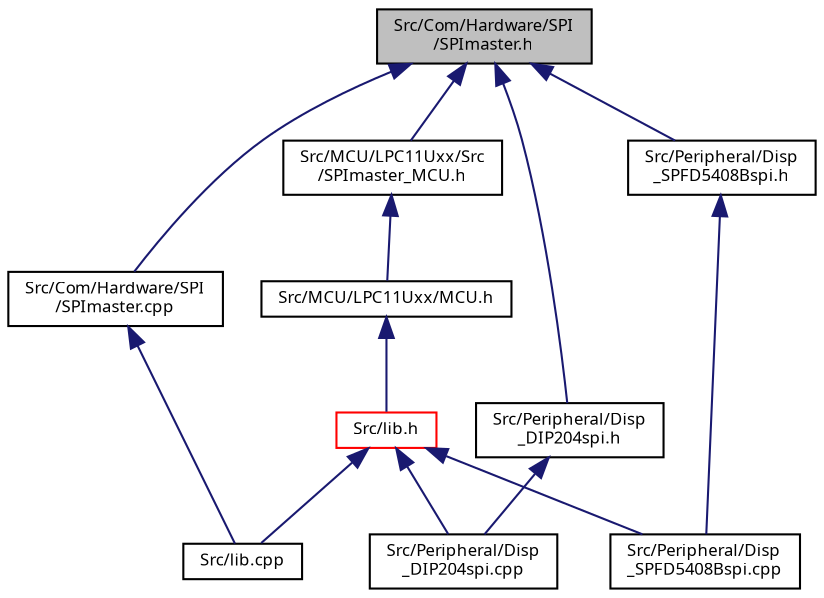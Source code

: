 digraph "Src/Com/Hardware/SPI/SPImaster.h"
{
  edge [fontname="Sans",fontsize="8",labelfontname="Sans",labelfontsize="8"];
  node [fontname="Sans",fontsize="8",shape=record];
  Node1 [label="Src/Com/Hardware/SPI\l/SPImaster.h",height=0.2,width=0.4,color="black", fillcolor="grey75", style="filled", fontcolor="black"];
  Node1 -> Node2 [dir="back",color="midnightblue",fontsize="8",style="solid",fontname="Sans"];
  Node2 [label="Src/Com/Hardware/SPI\l/SPImaster.cpp",height=0.2,width=0.4,color="black", fillcolor="white", style="filled",URL="$_s_p_imaster_8cpp.html"];
  Node2 -> Node3 [dir="back",color="midnightblue",fontsize="8",style="solid",fontname="Sans"];
  Node3 [label="Src/lib.cpp",height=0.2,width=0.4,color="black", fillcolor="white", style="filled",URL="$lib_8cpp.html",tooltip="Summary of complete library code. "];
  Node1 -> Node4 [dir="back",color="midnightblue",fontsize="8",style="solid",fontname="Sans"];
  Node4 [label="Src/MCU/LPC11Uxx/Src\l/SPImaster_MCU.h",height=0.2,width=0.4,color="black", fillcolor="white", style="filled",URL="$_s_p_imaster___m_c_u_8h.html"];
  Node4 -> Node5 [dir="back",color="midnightblue",fontsize="8",style="solid",fontname="Sans"];
  Node5 [label="Src/MCU/LPC11Uxx/MCU.h",height=0.2,width=0.4,color="black", fillcolor="white", style="filled",URL="$_m_c_u_8h_source.html"];
  Node5 -> Node6 [dir="back",color="midnightblue",fontsize="8",style="solid",fontname="Sans"];
  Node6 [label="Src/lib.h",height=0.2,width=0.4,color="red", fillcolor="white", style="filled",URL="$lib_8h.html",tooltip="Library main include file. "];
  Node6 -> Node3 [dir="back",color="midnightblue",fontsize="8",style="solid",fontname="Sans"];
  Node6 -> Node7 [dir="back",color="midnightblue",fontsize="8",style="solid",fontname="Sans"];
  Node7 [label="Src/Peripheral/Disp\l_DIP204spi.cpp",height=0.2,width=0.4,color="black", fillcolor="white", style="filled",URL="$_disp___d_i_p204spi_8cpp.html"];
  Node6 -> Node8 [dir="back",color="midnightblue",fontsize="8",style="solid",fontname="Sans"];
  Node8 [label="Src/Peripheral/Disp\l_SPFD5408Bspi.cpp",height=0.2,width=0.4,color="black", fillcolor="white", style="filled",URL="$_disp___s_p_f_d5408_bspi_8cpp.html"];
  Node1 -> Node9 [dir="back",color="midnightblue",fontsize="8",style="solid",fontname="Sans"];
  Node9 [label="Src/Peripheral/Disp\l_DIP204spi.h",height=0.2,width=0.4,color="black", fillcolor="white", style="filled",URL="$_disp___d_i_p204spi_8h.html"];
  Node9 -> Node7 [dir="back",color="midnightblue",fontsize="8",style="solid",fontname="Sans"];
  Node1 -> Node10 [dir="back",color="midnightblue",fontsize="8",style="solid",fontname="Sans"];
  Node10 [label="Src/Peripheral/Disp\l_SPFD5408Bspi.h",height=0.2,width=0.4,color="black", fillcolor="white", style="filled",URL="$_disp___s_p_f_d5408_bspi_8h.html"];
  Node10 -> Node8 [dir="back",color="midnightblue",fontsize="8",style="solid",fontname="Sans"];
}
